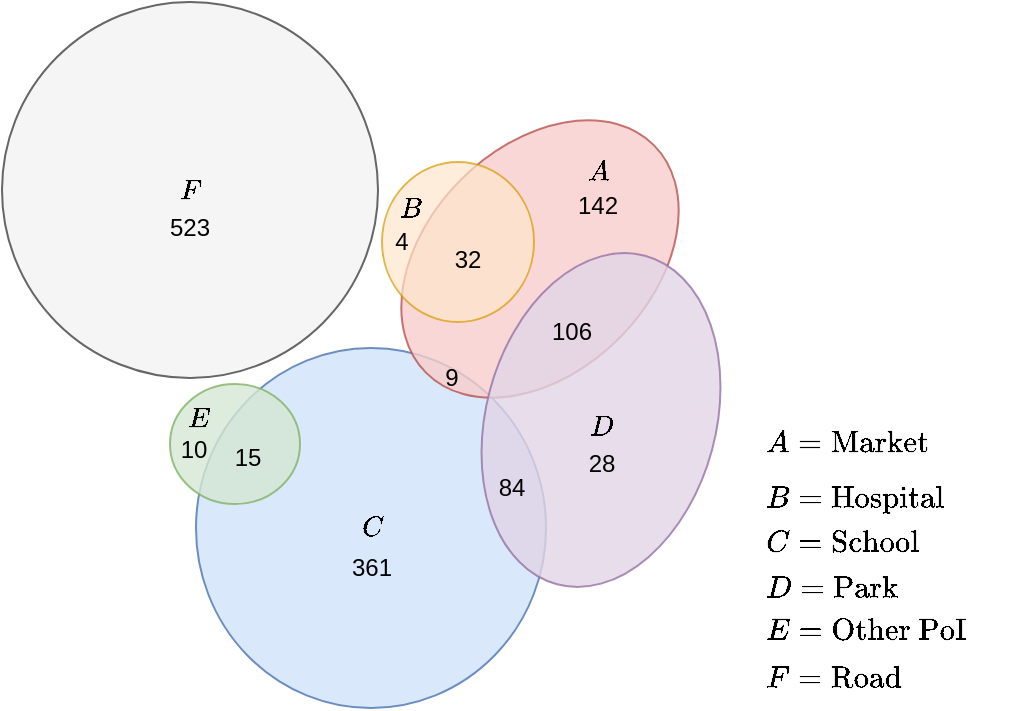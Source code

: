 <mxfile version="18.0.7" type="device"><diagram id="AmDZlN_8b6B3aT3WaTF9" name="Page-1"><mxGraphModel dx="941" dy="577" grid="1" gridSize="10" guides="1" tooltips="1" connect="1" arrows="1" fold="1" page="1" pageScale="1" pageWidth="1169" pageHeight="827" math="1" shadow="0"><root><mxCell id="0"/><mxCell id="1" parent="0"/><mxCell id="0gFHi6ll06mfFlxSmcVB-4" value="" style="ellipse;whiteSpace=wrap;html=1;fillColor=#dae8fc;strokeColor=#6c8ebf;strokeWidth=1;" vertex="1" parent="1"><mxGeometry x="387" y="400" width="175" height="180" as="geometry"/></mxCell><mxCell id="0gFHi6ll06mfFlxSmcVB-1" value="" style="ellipse;whiteSpace=wrap;html=1;fillColor=#f8cecc;rotation=45;strokeColor=#b85450;opacity=80;strokeWidth=1;" vertex="1" parent="1"><mxGeometry x="503" y="275" width="112" height="161" as="geometry"/></mxCell><mxCell id="0gFHi6ll06mfFlxSmcVB-2" value="" style="ellipse;whiteSpace=wrap;html=1;fillColor=#ffe6cc;strokeColor=#d79b00;opacity=70;strokeWidth=1;" vertex="1" parent="1"><mxGeometry x="480" y="307" width="76" height="80" as="geometry"/></mxCell><mxCell id="0gFHi6ll06mfFlxSmcVB-3" value="" style="ellipse;whiteSpace=wrap;html=1;fillColor=#e1d5e7;rotation=15;strokeColor=#9673a6;opacity=80;strokeWidth=1;" vertex="1" parent="1"><mxGeometry x="532" y="351" width="115" height="170" as="geometry"/></mxCell><mxCell id="0gFHi6ll06mfFlxSmcVB-7" value="" style="ellipse;whiteSpace=wrap;html=1;fillColor=#d5e8d4;strokeColor=#82b366;opacity=80;strokeWidth=1;" vertex="1" parent="1"><mxGeometry x="374" y="418" width="65" height="60" as="geometry"/></mxCell><mxCell id="0gFHi6ll06mfFlxSmcVB-8" value="" style="ellipse;whiteSpace=wrap;html=1;fillColor=#f5f5f5;fontColor=#333333;strokeColor=#666666;strokeWidth=1;" vertex="1" parent="1"><mxGeometry x="290" y="227" width="188" height="188" as="geometry"/></mxCell><mxCell id="0gFHi6ll06mfFlxSmcVB-9" value="$$A$$" style="text;html=1;strokeColor=none;fillColor=none;align=center;verticalAlign=middle;whiteSpace=wrap;rounded=0;strokeWidth=1;" vertex="1" parent="1"><mxGeometry x="557.5" y="297" width="60" height="30" as="geometry"/></mxCell><mxCell id="0gFHi6ll06mfFlxSmcVB-10" value="$$B$$" style="text;html=1;strokeColor=none;fillColor=none;align=center;verticalAlign=middle;whiteSpace=wrap;rounded=0;strokeWidth=1;" vertex="1" parent="1"><mxGeometry x="464" y="315" width="60" height="30" as="geometry"/></mxCell><mxCell id="0gFHi6ll06mfFlxSmcVB-11" value="$$D$$" style="text;html=1;strokeColor=none;fillColor=none;align=center;verticalAlign=middle;whiteSpace=wrap;rounded=0;strokeWidth=1;" vertex="1" parent="1"><mxGeometry x="560" y="424" width="60" height="30" as="geometry"/></mxCell><mxCell id="0gFHi6ll06mfFlxSmcVB-12" value="$$C$$" style="text;html=1;strokeColor=none;fillColor=none;align=center;verticalAlign=middle;whiteSpace=wrap;rounded=0;strokeWidth=1;" vertex="1" parent="1"><mxGeometry x="444.5" y="475" width="60" height="30" as="geometry"/></mxCell><mxCell id="0gFHi6ll06mfFlxSmcVB-13" value="$$E$$" style="text;html=1;strokeColor=none;fillColor=none;align=center;verticalAlign=middle;whiteSpace=wrap;rounded=0;strokeWidth=1;" vertex="1" parent="1"><mxGeometry x="358" y="420" width="60" height="30" as="geometry"/></mxCell><mxCell id="0gFHi6ll06mfFlxSmcVB-14" value="$$F$$" style="text;html=1;strokeColor=none;fillColor=none;align=center;verticalAlign=middle;whiteSpace=wrap;rounded=0;strokeWidth=1;" vertex="1" parent="1"><mxGeometry x="354" y="306" width="60" height="30" as="geometry"/></mxCell><mxCell id="0gFHi6ll06mfFlxSmcVB-15" value="106" style="text;html=1;strokeColor=none;fillColor=none;align=center;verticalAlign=middle;whiteSpace=wrap;rounded=0;strokeWidth=1;" vertex="1" parent="1"><mxGeometry x="545" y="377" width="60" height="30" as="geometry"/></mxCell><mxCell id="0gFHi6ll06mfFlxSmcVB-16" value="9" style="text;html=1;strokeColor=none;fillColor=none;align=center;verticalAlign=middle;whiteSpace=wrap;rounded=0;strokeWidth=1;" vertex="1" parent="1"><mxGeometry x="485" y="400" width="60" height="30" as="geometry"/></mxCell><mxCell id="0gFHi6ll06mfFlxSmcVB-17" value="32" style="text;html=1;strokeColor=none;fillColor=none;align=center;verticalAlign=middle;whiteSpace=wrap;rounded=0;strokeWidth=1;" vertex="1" parent="1"><mxGeometry x="493" y="340.5" width="60" height="30" as="geometry"/></mxCell><mxCell id="0gFHi6ll06mfFlxSmcVB-18" value="84" style="text;html=1;strokeColor=none;fillColor=none;align=center;verticalAlign=middle;whiteSpace=wrap;rounded=0;strokeWidth=1;" vertex="1" parent="1"><mxGeometry x="515" y="455" width="60" height="30" as="geometry"/></mxCell><mxCell id="0gFHi6ll06mfFlxSmcVB-19" value="15" style="text;html=1;strokeColor=none;fillColor=none;align=center;verticalAlign=middle;whiteSpace=wrap;rounded=0;strokeWidth=1;" vertex="1" parent="1"><mxGeometry x="382.5" y="440" width="60" height="30" as="geometry"/></mxCell><mxCell id="0gFHi6ll06mfFlxSmcVB-20" value="142" style="text;html=1;strokeColor=none;fillColor=none;align=center;verticalAlign=middle;whiteSpace=wrap;rounded=0;strokeWidth=1;" vertex="1" parent="1"><mxGeometry x="558" y="314" width="60" height="30" as="geometry"/></mxCell><mxCell id="0gFHi6ll06mfFlxSmcVB-21" value="4" style="text;html=1;strokeColor=none;fillColor=none;align=center;verticalAlign=middle;whiteSpace=wrap;rounded=0;strokeWidth=1;" vertex="1" parent="1"><mxGeometry x="460" y="332" width="60" height="30" as="geometry"/></mxCell><mxCell id="0gFHi6ll06mfFlxSmcVB-22" value="361" style="text;html=1;strokeColor=none;fillColor=none;align=center;verticalAlign=middle;whiteSpace=wrap;rounded=0;strokeWidth=1;" vertex="1" parent="1"><mxGeometry x="444.5" y="495" width="60" height="30" as="geometry"/></mxCell><mxCell id="0gFHi6ll06mfFlxSmcVB-23" value="28" style="text;html=1;strokeColor=none;fillColor=none;align=center;verticalAlign=middle;whiteSpace=wrap;rounded=0;strokeWidth=1;" vertex="1" parent="1"><mxGeometry x="560" y="443" width="60" height="30" as="geometry"/></mxCell><mxCell id="0gFHi6ll06mfFlxSmcVB-24" value="10" style="text;html=1;strokeColor=none;fillColor=none;align=center;verticalAlign=middle;whiteSpace=wrap;rounded=0;strokeWidth=1;" vertex="1" parent="1"><mxGeometry x="356" y="436" width="60" height="30" as="geometry"/></mxCell><mxCell id="0gFHi6ll06mfFlxSmcVB-25" value="523" style="text;html=1;strokeColor=none;fillColor=none;align=center;verticalAlign=middle;whiteSpace=wrap;rounded=0;strokeWidth=1;" vertex="1" parent="1"><mxGeometry x="354" y="325" width="60" height="30" as="geometry"/></mxCell><mxCell id="0gFHi6ll06mfFlxSmcVB-32" value="" style="group;fontSize=13;strokeWidth=1;" vertex="1" connectable="0" parent="1"><mxGeometry x="670" y="432" width="60" height="148" as="geometry"/></mxCell><mxCell id="0gFHi6ll06mfFlxSmcVB-26" value="$$A=\text{Market}$$" style="text;html=1;strokeColor=none;fillColor=none;align=left;verticalAlign=middle;whiteSpace=wrap;rounded=0;fontSize=13;strokeWidth=1;" vertex="1" parent="0gFHi6ll06mfFlxSmcVB-32"><mxGeometry width="60" height="30" as="geometry"/></mxCell><mxCell id="0gFHi6ll06mfFlxSmcVB-27" value="$$B=\text{Hospital}$$" style="text;html=1;strokeColor=none;fillColor=none;align=left;verticalAlign=middle;whiteSpace=wrap;rounded=0;fontSize=13;strokeWidth=1;" vertex="1" parent="0gFHi6ll06mfFlxSmcVB-32"><mxGeometry y="28" width="60" height="30" as="geometry"/></mxCell><mxCell id="0gFHi6ll06mfFlxSmcVB-28" value="$$C=\text{School}$$" style="text;html=1;strokeColor=none;fillColor=none;align=left;verticalAlign=middle;whiteSpace=wrap;rounded=0;fontSize=13;strokeWidth=1;" vertex="1" parent="0gFHi6ll06mfFlxSmcVB-32"><mxGeometry y="50" width="60" height="30" as="geometry"/></mxCell><mxCell id="0gFHi6ll06mfFlxSmcVB-29" value="$$D=\text{Park}$$" style="text;html=1;strokeColor=none;fillColor=none;align=left;verticalAlign=middle;whiteSpace=wrap;rounded=0;fontSize=13;strokeWidth=1;" vertex="1" parent="0gFHi6ll06mfFlxSmcVB-32"><mxGeometry y="73" width="60" height="30" as="geometry"/></mxCell><mxCell id="0gFHi6ll06mfFlxSmcVB-30" value="$$E=\text{Other PoI}$$" style="text;html=1;strokeColor=none;fillColor=none;align=left;verticalAlign=middle;whiteSpace=wrap;rounded=0;fontSize=13;strokeWidth=1;" vertex="1" parent="0gFHi6ll06mfFlxSmcVB-32"><mxGeometry y="94" width="60" height="30" as="geometry"/></mxCell><mxCell id="0gFHi6ll06mfFlxSmcVB-31" value="$$F=\text{Road}$$" style="text;html=1;strokeColor=none;fillColor=none;align=left;verticalAlign=middle;whiteSpace=wrap;rounded=0;fontSize=13;strokeWidth=1;" vertex="1" parent="0gFHi6ll06mfFlxSmcVB-32"><mxGeometry y="118" width="60" height="30" as="geometry"/></mxCell></root></mxGraphModel></diagram></mxfile>